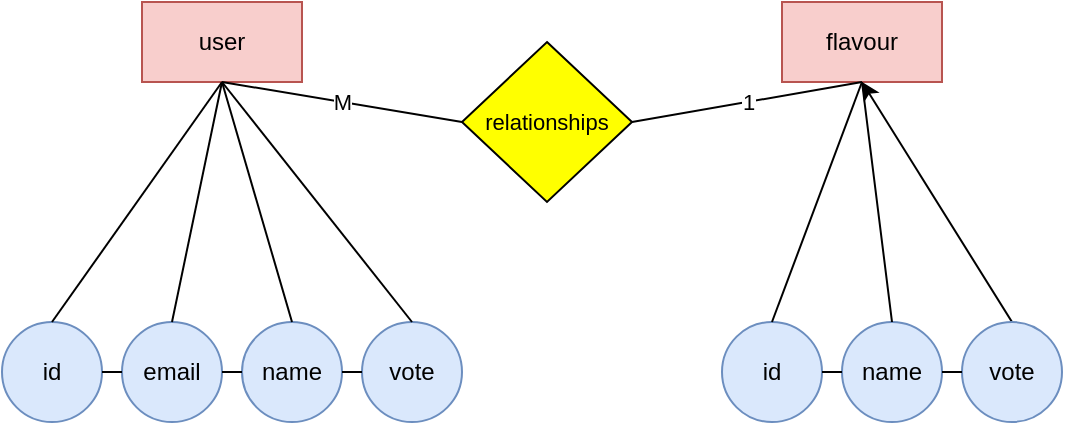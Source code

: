 <mxfile>
    <diagram id="5rRGX_jX-G-k-0-8ihYP" name="Page-1">
        <mxGraphModel dx="514" dy="318" grid="1" gridSize="10" guides="1" tooltips="1" connect="1" arrows="1" fold="1" page="1" pageScale="1" pageWidth="850" pageHeight="1100" math="0" shadow="0">
            <root>
                <mxCell id="0"/>
                <mxCell id="1" parent="0"/>
                <mxCell id="7" style="edgeStyle=none;html=1;" edge="1" parent="1" source="qciiTuXk55OvSJCWwoB--1">
                    <mxGeometry relative="1" as="geometry">
                        <mxPoint x="280" y="440" as="targetPoint"/>
                    </mxGeometry>
                </mxCell>
                <mxCell id="qciiTuXk55OvSJCWwoB--1" value="user" style="rounded=0;whiteSpace=wrap;html=1;fillColor=#f8cecc;strokeColor=#b85450;fontColor=#000000;" parent="1" vertex="1">
                    <mxGeometry x="240" y="400" width="80" height="40" as="geometry"/>
                </mxCell>
                <mxCell id="qciiTuXk55OvSJCWwoB--2" value="flavour" style="rounded=0;whiteSpace=wrap;html=1;fillColor=#f8cecc;strokeColor=#b85450;fontColor=#000000;" parent="1" vertex="1">
                    <mxGeometry x="560" y="400" width="80" height="40" as="geometry"/>
                </mxCell>
                <mxCell id="qciiTuXk55OvSJCWwoB--3" value="relationships" style="rhombus;whiteSpace=wrap;html=1;fillColor=#FFFF00;fontColor=#000000;fontSize=11;" parent="1" vertex="1">
                    <mxGeometry x="400" y="420" width="85" height="80" as="geometry"/>
                </mxCell>
                <mxCell id="qciiTuXk55OvSJCWwoB--4" value="1" style="endArrow=none;html=1;rounded=0;entryX=0.5;entryY=1;entryDx=0;entryDy=0;exitX=1;exitY=0.5;exitDx=0;exitDy=0;" parent="1" source="qciiTuXk55OvSJCWwoB--3" target="qciiTuXk55OvSJCWwoB--2" edge="1">
                    <mxGeometry width="50" height="50" relative="1" as="geometry">
                        <mxPoint x="570" y="502" as="sourcePoint"/>
                        <mxPoint x="620" y="452" as="targetPoint"/>
                    </mxGeometry>
                </mxCell>
                <mxCell id="qciiTuXk55OvSJCWwoB--5" value="M" style="endArrow=none;html=1;rounded=0;entryX=0.5;entryY=1;entryDx=0;entryDy=0;exitX=0;exitY=0.5;exitDx=0;exitDy=0;" parent="1" source="qciiTuXk55OvSJCWwoB--3" target="qciiTuXk55OvSJCWwoB--1" edge="1">
                    <mxGeometry width="50" height="50" relative="1" as="geometry">
                        <mxPoint x="570" y="502" as="sourcePoint"/>
                        <mxPoint x="620" y="452" as="targetPoint"/>
                    </mxGeometry>
                </mxCell>
                <mxCell id="qciiTuXk55OvSJCWwoB--6" value="id" style="ellipse;whiteSpace=wrap;html=1;fillColor=#dae8fc;strokeColor=#6c8ebf;fontColor=#000000;" parent="1" vertex="1">
                    <mxGeometry x="530" y="560" width="50" height="50" as="geometry"/>
                </mxCell>
                <mxCell id="qciiTuXk55OvSJCWwoB--7" value="name" style="ellipse;whiteSpace=wrap;html=1;fillColor=#dae8fc;strokeColor=#6c8ebf;fontColor=#000000;" parent="1" vertex="1">
                    <mxGeometry x="590" y="560" width="50" height="50" as="geometry"/>
                </mxCell>
                <mxCell id="qciiTuXk55OvSJCWwoB--8" value="email" style="ellipse;whiteSpace=wrap;html=1;fillColor=#dae8fc;strokeColor=#6c8ebf;fontColor=#000000;" parent="1" vertex="1">
                    <mxGeometry x="230" y="560" width="50" height="50" as="geometry"/>
                </mxCell>
                <mxCell id="qciiTuXk55OvSJCWwoB--9" value="id" style="ellipse;whiteSpace=wrap;html=1;fillColor=#dae8fc;strokeColor=#6c8ebf;fontColor=#000000;" parent="1" vertex="1">
                    <mxGeometry x="170" y="560" width="50" height="50" as="geometry"/>
                </mxCell>
                <mxCell id="qciiTuXk55OvSJCWwoB--11" value="" style="endArrow=none;html=1;rounded=0;entryX=0;entryY=0.5;entryDx=0;entryDy=0;exitX=1;exitY=0.5;exitDx=0;exitDy=0;" parent="1" source="qciiTuXk55OvSJCWwoB--6" target="qciiTuXk55OvSJCWwoB--7" edge="1">
                    <mxGeometry width="50" height="50" relative="1" as="geometry">
                        <mxPoint x="570" y="680" as="sourcePoint"/>
                        <mxPoint x="620" y="630" as="targetPoint"/>
                    </mxGeometry>
                </mxCell>
                <mxCell id="qciiTuXk55OvSJCWwoB--12" value="" style="endArrow=none;html=1;rounded=0;entryX=0;entryY=0.5;entryDx=0;entryDy=0;exitX=1;exitY=0.5;exitDx=0;exitDy=0;" parent="1" source="qciiTuXk55OvSJCWwoB--9" target="qciiTuXk55OvSJCWwoB--8" edge="1">
                    <mxGeometry width="50" height="50" relative="1" as="geometry">
                        <mxPoint x="590" y="677" as="sourcePoint"/>
                        <mxPoint x="640" y="627" as="targetPoint"/>
                    </mxGeometry>
                </mxCell>
                <mxCell id="qciiTuXk55OvSJCWwoB--13" value="" style="endArrow=none;html=1;rounded=0;exitX=0.5;exitY=0;exitDx=0;exitDy=0;" parent="1" source="qciiTuXk55OvSJCWwoB--6" edge="1">
                    <mxGeometry width="50" height="50" relative="1" as="geometry">
                        <mxPoint x="500" y="642" as="sourcePoint"/>
                        <mxPoint x="600" y="440" as="targetPoint"/>
                    </mxGeometry>
                </mxCell>
                <mxCell id="qciiTuXk55OvSJCWwoB--14" value="" style="endArrow=none;html=1;rounded=0;entryX=0.5;entryY=1;entryDx=0;entryDy=0;exitX=0.5;exitY=0;exitDx=0;exitDy=0;" parent="1" source="qciiTuXk55OvSJCWwoB--7" target="qciiTuXk55OvSJCWwoB--2" edge="1">
                    <mxGeometry width="50" height="50" relative="1" as="geometry">
                        <mxPoint x="500" y="642" as="sourcePoint"/>
                        <mxPoint x="550" y="592" as="targetPoint"/>
                    </mxGeometry>
                </mxCell>
                <mxCell id="qciiTuXk55OvSJCWwoB--15" value="" style="endArrow=none;html=1;rounded=0;exitX=0.5;exitY=0;exitDx=0;exitDy=0;" parent="1" source="qciiTuXk55OvSJCWwoB--9" edge="1">
                    <mxGeometry width="50" height="50" relative="1" as="geometry">
                        <mxPoint x="500" y="642" as="sourcePoint"/>
                        <mxPoint x="280" y="440" as="targetPoint"/>
                    </mxGeometry>
                </mxCell>
                <mxCell id="qciiTuXk55OvSJCWwoB--16" value="" style="endArrow=none;html=1;rounded=0;exitX=0.5;exitY=0;exitDx=0;exitDy=0;" parent="1" source="qciiTuXk55OvSJCWwoB--8" edge="1">
                    <mxGeometry width="50" height="50" relative="1" as="geometry">
                        <mxPoint x="500" y="642" as="sourcePoint"/>
                        <mxPoint x="280" y="440" as="targetPoint"/>
                    </mxGeometry>
                </mxCell>
                <mxCell id="4" style="edgeStyle=none;html=1;exitX=0.5;exitY=0;exitDx=0;exitDy=0;entryX=0.5;entryY=1;entryDx=0;entryDy=0;" edge="1" parent="1" source="3" target="qciiTuXk55OvSJCWwoB--2">
                    <mxGeometry relative="1" as="geometry"/>
                </mxCell>
                <mxCell id="3" value="vote" style="ellipse;whiteSpace=wrap;html=1;fillColor=#dae8fc;strokeColor=#6c8ebf;fontColor=#000000;" vertex="1" parent="1">
                    <mxGeometry x="650" y="560" width="50" height="50" as="geometry"/>
                </mxCell>
                <mxCell id="5" value="name" style="ellipse;whiteSpace=wrap;html=1;fillColor=#dae8fc;strokeColor=#6c8ebf;fontColor=#000000;" vertex="1" parent="1">
                    <mxGeometry x="290" y="560" width="50" height="50" as="geometry"/>
                </mxCell>
                <mxCell id="6" value="vote" style="ellipse;whiteSpace=wrap;html=1;fillColor=#dae8fc;strokeColor=#6c8ebf;fontColor=#000000;" vertex="1" parent="1">
                    <mxGeometry x="350" y="560" width="50" height="50" as="geometry"/>
                </mxCell>
                <mxCell id="10" value="" style="endArrow=none;html=1;rounded=0;exitX=0.5;exitY=0;exitDx=0;exitDy=0;" edge="1" parent="1" source="5">
                    <mxGeometry width="50" height="50" relative="1" as="geometry">
                        <mxPoint x="245" y="535" as="sourcePoint"/>
                        <mxPoint x="280" y="440" as="targetPoint"/>
                    </mxGeometry>
                </mxCell>
                <mxCell id="11" value="" style="endArrow=none;html=1;rounded=0;exitX=0.5;exitY=0;exitDx=0;exitDy=0;entryX=0.5;entryY=1;entryDx=0;entryDy=0;" edge="1" parent="1" source="6" target="qciiTuXk55OvSJCWwoB--1">
                    <mxGeometry width="50" height="50" relative="1" as="geometry">
                        <mxPoint x="255" y="545" as="sourcePoint"/>
                        <mxPoint x="300" y="460" as="targetPoint"/>
                    </mxGeometry>
                </mxCell>
                <mxCell id="12" value="" style="endArrow=none;html=1;rounded=0;exitX=1;exitY=0.5;exitDx=0;exitDy=0;entryX=0;entryY=0.5;entryDx=0;entryDy=0;" edge="1" parent="1" source="qciiTuXk55OvSJCWwoB--8" target="5">
                    <mxGeometry width="50" height="50" relative="1" as="geometry">
                        <mxPoint x="285" y="590" as="sourcePoint"/>
                        <mxPoint x="285" y="585" as="targetPoint"/>
                    </mxGeometry>
                </mxCell>
                <mxCell id="14" value="" style="endArrow=none;html=1;rounded=0;exitX=1;exitY=0.5;exitDx=0;exitDy=0;entryX=0;entryY=0.5;entryDx=0;entryDy=0;" edge="1" parent="1" source="5" target="6">
                    <mxGeometry width="50" height="50" relative="1" as="geometry">
                        <mxPoint x="295" y="600" as="sourcePoint"/>
                        <mxPoint x="340" y="515" as="targetPoint"/>
                    </mxGeometry>
                </mxCell>
                <mxCell id="15" value="" style="endArrow=none;html=1;rounded=0;exitX=0;exitY=0.5;exitDx=0;exitDy=0;entryX=1;entryY=0.5;entryDx=0;entryDy=0;" edge="1" parent="1" source="3" target="qciiTuXk55OvSJCWwoB--7">
                    <mxGeometry width="50" height="50" relative="1" as="geometry">
                        <mxPoint x="630" y="648" as="sourcePoint"/>
                        <mxPoint x="675" y="563" as="targetPoint"/>
                    </mxGeometry>
                </mxCell>
            </root>
        </mxGraphModel>
    </diagram>
</mxfile>